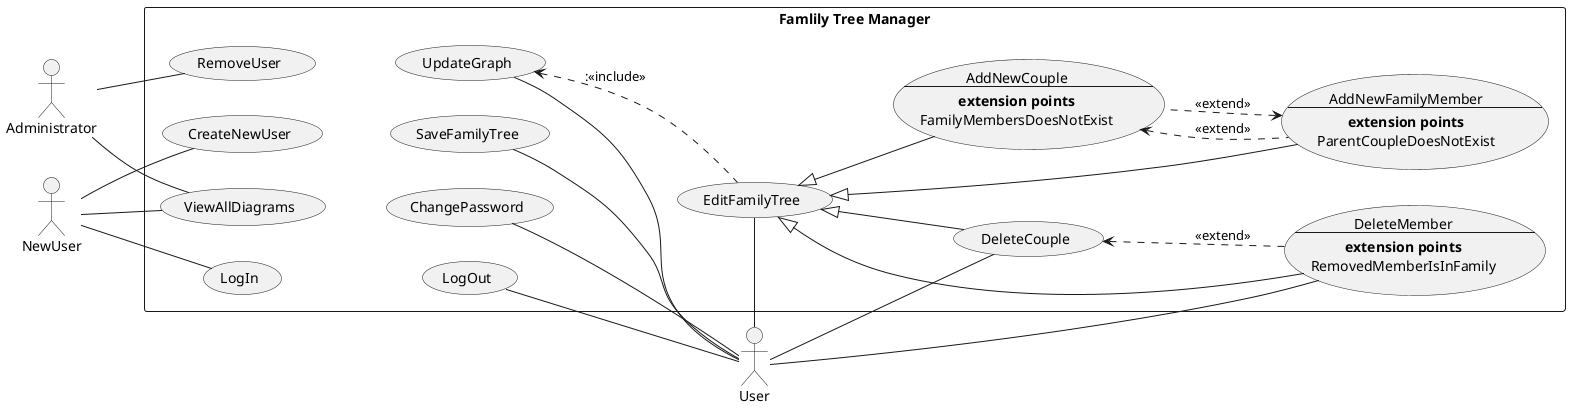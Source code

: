 @startuml use_case_diagram

left to right direction

actor "User" as user
actor "Administrator" as admin
actor "NewUser" as newUser

rectangle "Famlily Tree Manager" {
    usecase "RemoveUser" as rmUser
    usecase "CreateNewUser" as creatNewUsr
    usecase "ViewAllDiagrams" as seeDiagrams
    usecase "LogIn" as logIn
    usecase "LogOut" as logOut

    usecase "EditFamilyTree" as edit
    usecase "SaveFamilyTree" as save
    usecase "ChangePassword" as password
    usecase "UpdateGraph" as update
    usecase "DeleteCouple" as delCoup
    usecase delMem as "DeleteMember
     --
    **extension points**
    RemovedMemberIsInFamily
    "

    usecase addCouple as "AddNewCouple
    --
    **extension points**
    FamilyMembersDoesNotExist
    "
    usecase addMember as "AddNewFamilyMember
    --
    **extension points**
    ParentCoupleDoesNotExist
    "

}

admin -- rmUser
admin -- seeDiagrams

newUser -- creatNewUsr
newUser -- seeDiagrams
newUser -- logIn

user -left- logOut
user -left- password
user -left- edit
user -left- update
user -left- save

user -- delCoup
user -- delMem

delCoup <.. delMem :<<extend>>

edit .up.> update ::<<include>>
edit <|-down- addCouple
edit <|-down- addMember
edit <|-down- delCoup
edit <|-down- delMem

addCouple <.. addMember :<<extend>>
addMember <.. addCouple :<<extend>>

logIn -[hidden]- logOut
creatNewUsr -[hidden]- save
rmUser -[hidden]- update
seeDiagrams -[hidden]- password

@enduml